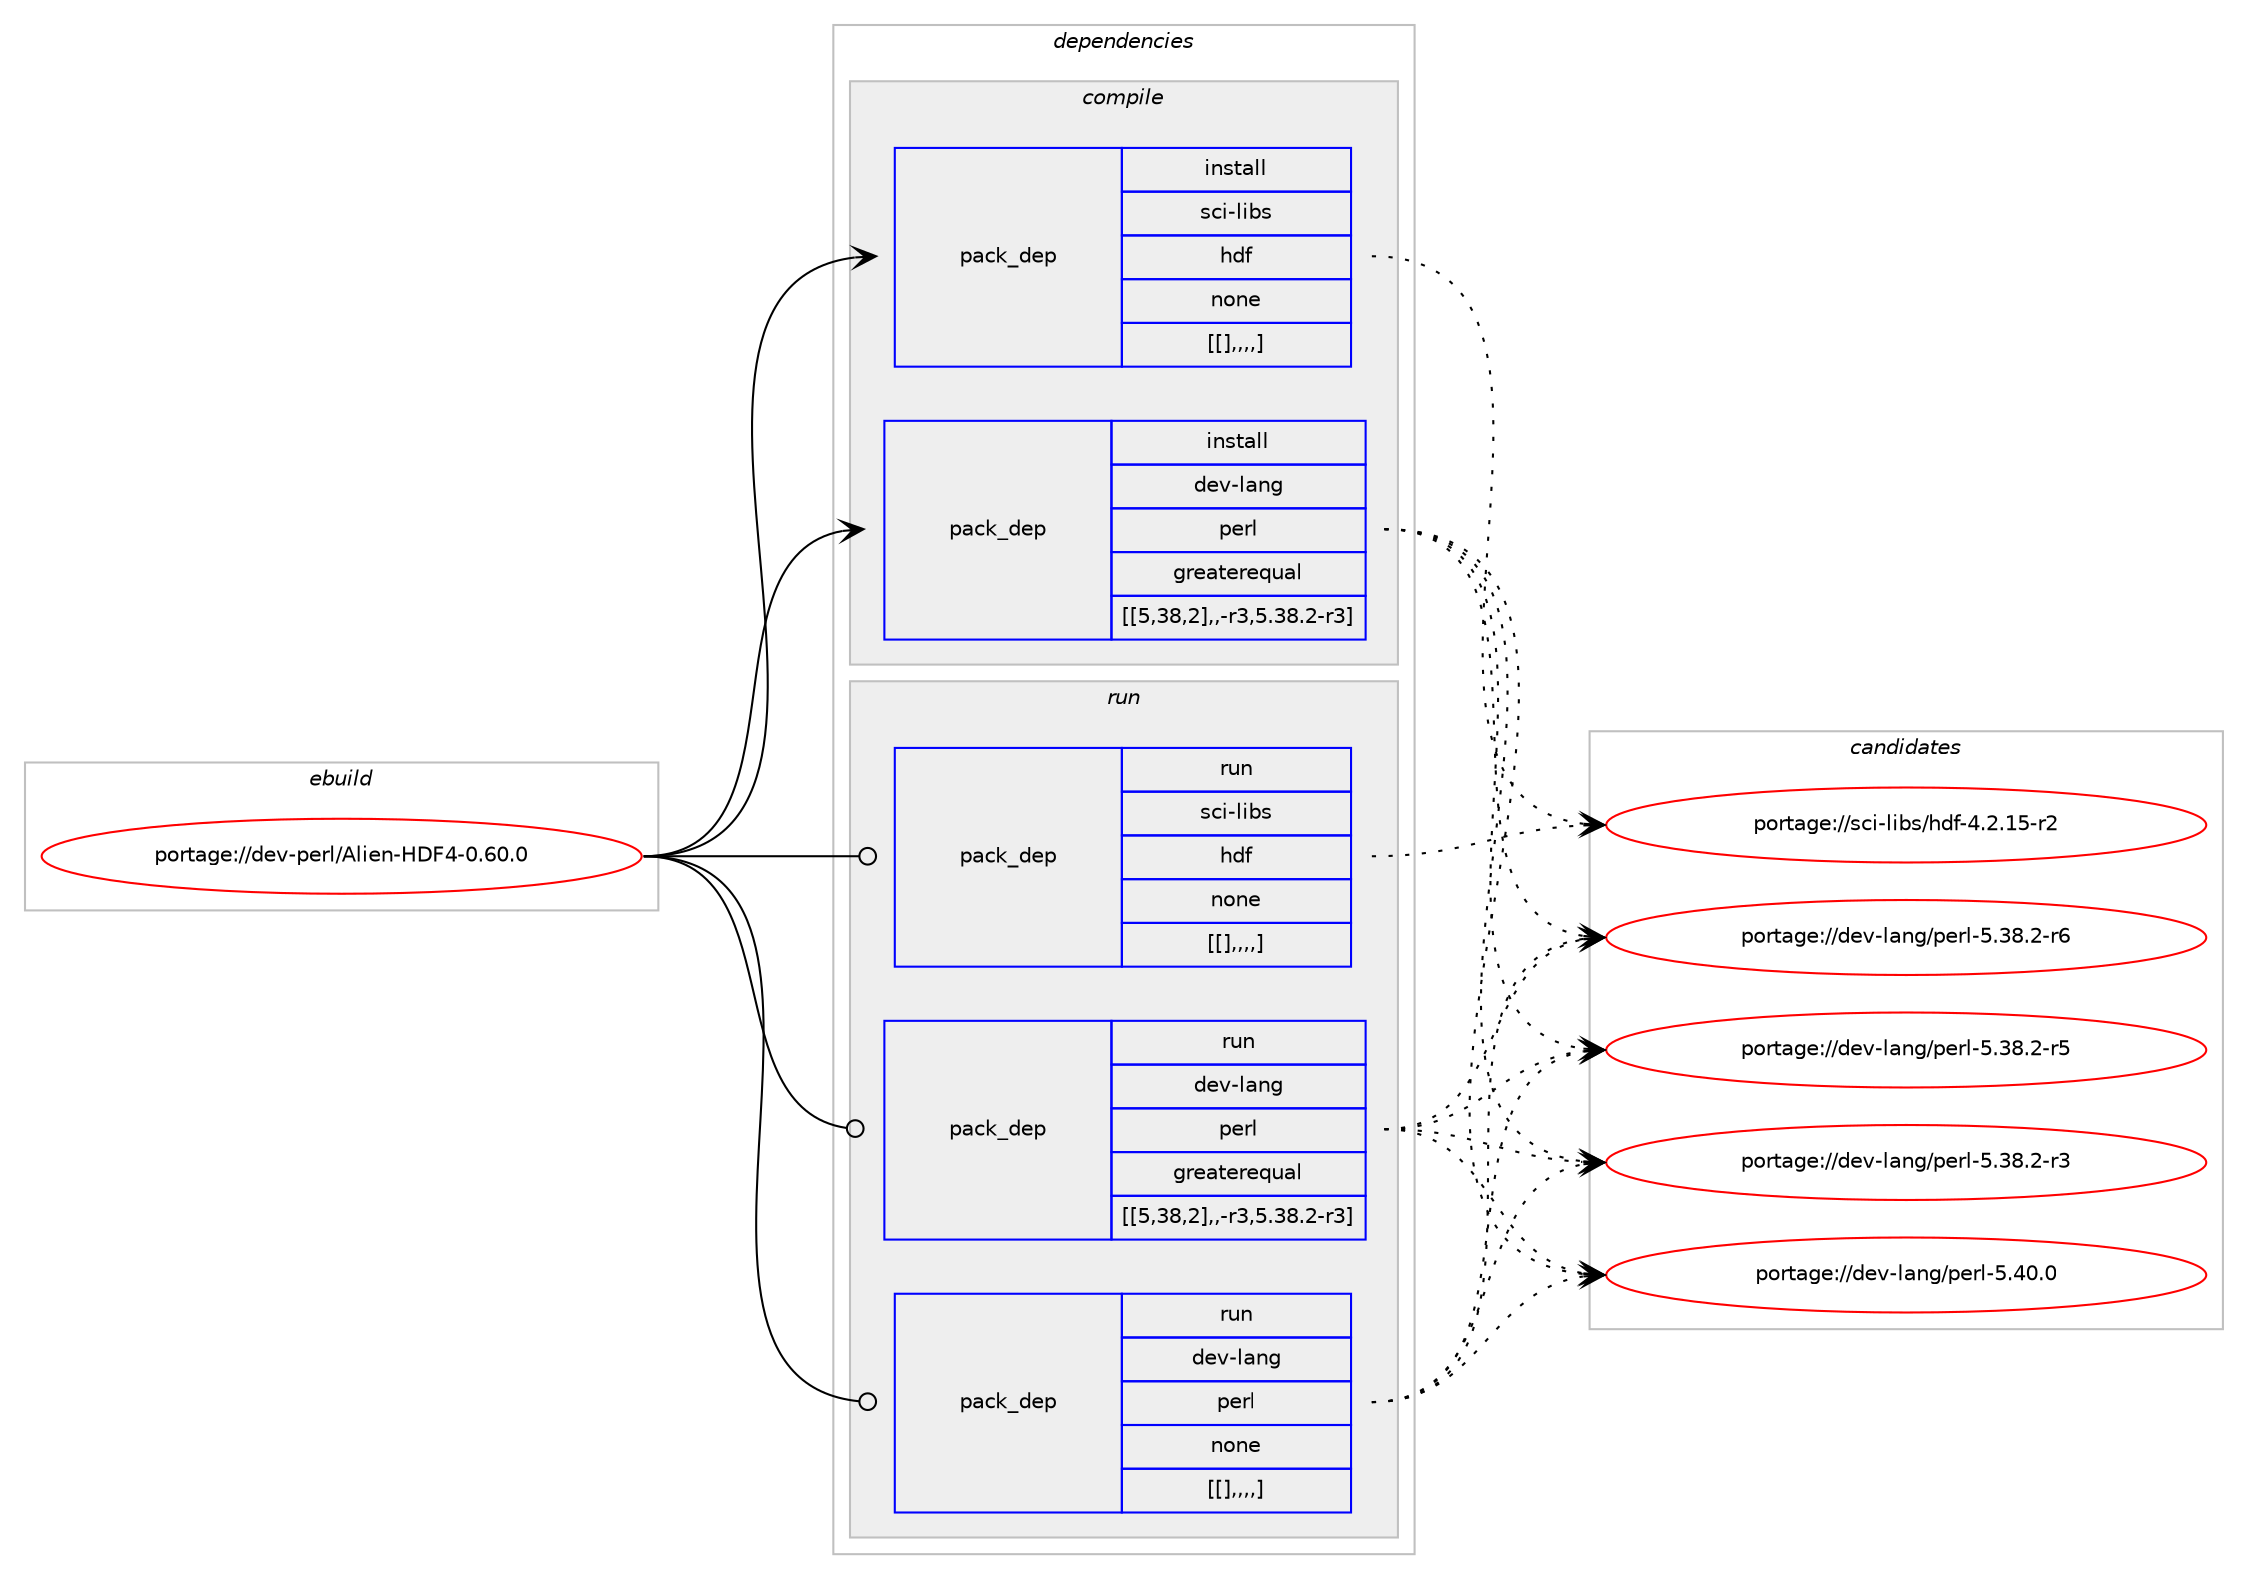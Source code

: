 digraph prolog {

# *************
# Graph options
# *************

newrank=true;
concentrate=true;
compound=true;
graph [rankdir=LR,fontname=Helvetica,fontsize=10,ranksep=1.5];#, ranksep=2.5, nodesep=0.2];
edge  [arrowhead=vee];
node  [fontname=Helvetica,fontsize=10];

# **********
# The ebuild
# **********

subgraph cluster_leftcol {
color=gray;
label=<<i>ebuild</i>>;
id [label="portage://dev-perl/Alien-HDF4-0.60.0", color=red, width=4, href="../dev-perl/Alien-HDF4-0.60.0.svg"];
}

# ****************
# The dependencies
# ****************

subgraph cluster_midcol {
color=gray;
label=<<i>dependencies</i>>;
subgraph cluster_compile {
fillcolor="#eeeeee";
style=filled;
label=<<i>compile</i>>;
subgraph pack95025 {
dependency126486 [label=<<TABLE BORDER="0" CELLBORDER="1" CELLSPACING="0" CELLPADDING="4" WIDTH="220"><TR><TD ROWSPAN="6" CELLPADDING="30">pack_dep</TD></TR><TR><TD WIDTH="110">install</TD></TR><TR><TD>dev-lang</TD></TR><TR><TD>perl</TD></TR><TR><TD>greaterequal</TD></TR><TR><TD>[[5,38,2],,-r3,5.38.2-r3]</TD></TR></TABLE>>, shape=none, color=blue];
}
id:e -> dependency126486:w [weight=20,style="solid",arrowhead="vee"];
subgraph pack95026 {
dependency126487 [label=<<TABLE BORDER="0" CELLBORDER="1" CELLSPACING="0" CELLPADDING="4" WIDTH="220"><TR><TD ROWSPAN="6" CELLPADDING="30">pack_dep</TD></TR><TR><TD WIDTH="110">install</TD></TR><TR><TD>sci-libs</TD></TR><TR><TD>hdf</TD></TR><TR><TD>none</TD></TR><TR><TD>[[],,,,]</TD></TR></TABLE>>, shape=none, color=blue];
}
id:e -> dependency126487:w [weight=20,style="solid",arrowhead="vee"];
}
subgraph cluster_compileandrun {
fillcolor="#eeeeee";
style=filled;
label=<<i>compile and run</i>>;
}
subgraph cluster_run {
fillcolor="#eeeeee";
style=filled;
label=<<i>run</i>>;
subgraph pack95027 {
dependency126488 [label=<<TABLE BORDER="0" CELLBORDER="1" CELLSPACING="0" CELLPADDING="4" WIDTH="220"><TR><TD ROWSPAN="6" CELLPADDING="30">pack_dep</TD></TR><TR><TD WIDTH="110">run</TD></TR><TR><TD>dev-lang</TD></TR><TR><TD>perl</TD></TR><TR><TD>greaterequal</TD></TR><TR><TD>[[5,38,2],,-r3,5.38.2-r3]</TD></TR></TABLE>>, shape=none, color=blue];
}
id:e -> dependency126488:w [weight=20,style="solid",arrowhead="odot"];
subgraph pack95028 {
dependency126489 [label=<<TABLE BORDER="0" CELLBORDER="1" CELLSPACING="0" CELLPADDING="4" WIDTH="220"><TR><TD ROWSPAN="6" CELLPADDING="30">pack_dep</TD></TR><TR><TD WIDTH="110">run</TD></TR><TR><TD>dev-lang</TD></TR><TR><TD>perl</TD></TR><TR><TD>none</TD></TR><TR><TD>[[],,,,]</TD></TR></TABLE>>, shape=none, color=blue];
}
id:e -> dependency126489:w [weight=20,style="solid",arrowhead="odot"];
subgraph pack95029 {
dependency126490 [label=<<TABLE BORDER="0" CELLBORDER="1" CELLSPACING="0" CELLPADDING="4" WIDTH="220"><TR><TD ROWSPAN="6" CELLPADDING="30">pack_dep</TD></TR><TR><TD WIDTH="110">run</TD></TR><TR><TD>sci-libs</TD></TR><TR><TD>hdf</TD></TR><TR><TD>none</TD></TR><TR><TD>[[],,,,]</TD></TR></TABLE>>, shape=none, color=blue];
}
id:e -> dependency126490:w [weight=20,style="solid",arrowhead="odot"];
}
}

# **************
# The candidates
# **************

subgraph cluster_choices {
rank=same;
color=gray;
label=<<i>candidates</i>>;

subgraph choice95025 {
color=black;
nodesep=1;
choice10010111845108971101034711210111410845534652484648 [label="portage://dev-lang/perl-5.40.0", color=red, width=4,href="../dev-lang/perl-5.40.0.svg"];
choice100101118451089711010347112101114108455346515646504511454 [label="portage://dev-lang/perl-5.38.2-r6", color=red, width=4,href="../dev-lang/perl-5.38.2-r6.svg"];
choice100101118451089711010347112101114108455346515646504511453 [label="portage://dev-lang/perl-5.38.2-r5", color=red, width=4,href="../dev-lang/perl-5.38.2-r5.svg"];
choice100101118451089711010347112101114108455346515646504511451 [label="portage://dev-lang/perl-5.38.2-r3", color=red, width=4,href="../dev-lang/perl-5.38.2-r3.svg"];
dependency126486:e -> choice10010111845108971101034711210111410845534652484648:w [style=dotted,weight="100"];
dependency126486:e -> choice100101118451089711010347112101114108455346515646504511454:w [style=dotted,weight="100"];
dependency126486:e -> choice100101118451089711010347112101114108455346515646504511453:w [style=dotted,weight="100"];
dependency126486:e -> choice100101118451089711010347112101114108455346515646504511451:w [style=dotted,weight="100"];
}
subgraph choice95026 {
color=black;
nodesep=1;
choice11599105451081059811547104100102455246504649534511450 [label="portage://sci-libs/hdf-4.2.15-r2", color=red, width=4,href="../sci-libs/hdf-4.2.15-r2.svg"];
dependency126487:e -> choice11599105451081059811547104100102455246504649534511450:w [style=dotted,weight="100"];
}
subgraph choice95027 {
color=black;
nodesep=1;
choice10010111845108971101034711210111410845534652484648 [label="portage://dev-lang/perl-5.40.0", color=red, width=4,href="../dev-lang/perl-5.40.0.svg"];
choice100101118451089711010347112101114108455346515646504511454 [label="portage://dev-lang/perl-5.38.2-r6", color=red, width=4,href="../dev-lang/perl-5.38.2-r6.svg"];
choice100101118451089711010347112101114108455346515646504511453 [label="portage://dev-lang/perl-5.38.2-r5", color=red, width=4,href="../dev-lang/perl-5.38.2-r5.svg"];
choice100101118451089711010347112101114108455346515646504511451 [label="portage://dev-lang/perl-5.38.2-r3", color=red, width=4,href="../dev-lang/perl-5.38.2-r3.svg"];
dependency126488:e -> choice10010111845108971101034711210111410845534652484648:w [style=dotted,weight="100"];
dependency126488:e -> choice100101118451089711010347112101114108455346515646504511454:w [style=dotted,weight="100"];
dependency126488:e -> choice100101118451089711010347112101114108455346515646504511453:w [style=dotted,weight="100"];
dependency126488:e -> choice100101118451089711010347112101114108455346515646504511451:w [style=dotted,weight="100"];
}
subgraph choice95028 {
color=black;
nodesep=1;
choice10010111845108971101034711210111410845534652484648 [label="portage://dev-lang/perl-5.40.0", color=red, width=4,href="../dev-lang/perl-5.40.0.svg"];
choice100101118451089711010347112101114108455346515646504511454 [label="portage://dev-lang/perl-5.38.2-r6", color=red, width=4,href="../dev-lang/perl-5.38.2-r6.svg"];
choice100101118451089711010347112101114108455346515646504511453 [label="portage://dev-lang/perl-5.38.2-r5", color=red, width=4,href="../dev-lang/perl-5.38.2-r5.svg"];
choice100101118451089711010347112101114108455346515646504511451 [label="portage://dev-lang/perl-5.38.2-r3", color=red, width=4,href="../dev-lang/perl-5.38.2-r3.svg"];
dependency126489:e -> choice10010111845108971101034711210111410845534652484648:w [style=dotted,weight="100"];
dependency126489:e -> choice100101118451089711010347112101114108455346515646504511454:w [style=dotted,weight="100"];
dependency126489:e -> choice100101118451089711010347112101114108455346515646504511453:w [style=dotted,weight="100"];
dependency126489:e -> choice100101118451089711010347112101114108455346515646504511451:w [style=dotted,weight="100"];
}
subgraph choice95029 {
color=black;
nodesep=1;
choice11599105451081059811547104100102455246504649534511450 [label="portage://sci-libs/hdf-4.2.15-r2", color=red, width=4,href="../sci-libs/hdf-4.2.15-r2.svg"];
dependency126490:e -> choice11599105451081059811547104100102455246504649534511450:w [style=dotted,weight="100"];
}
}

}
